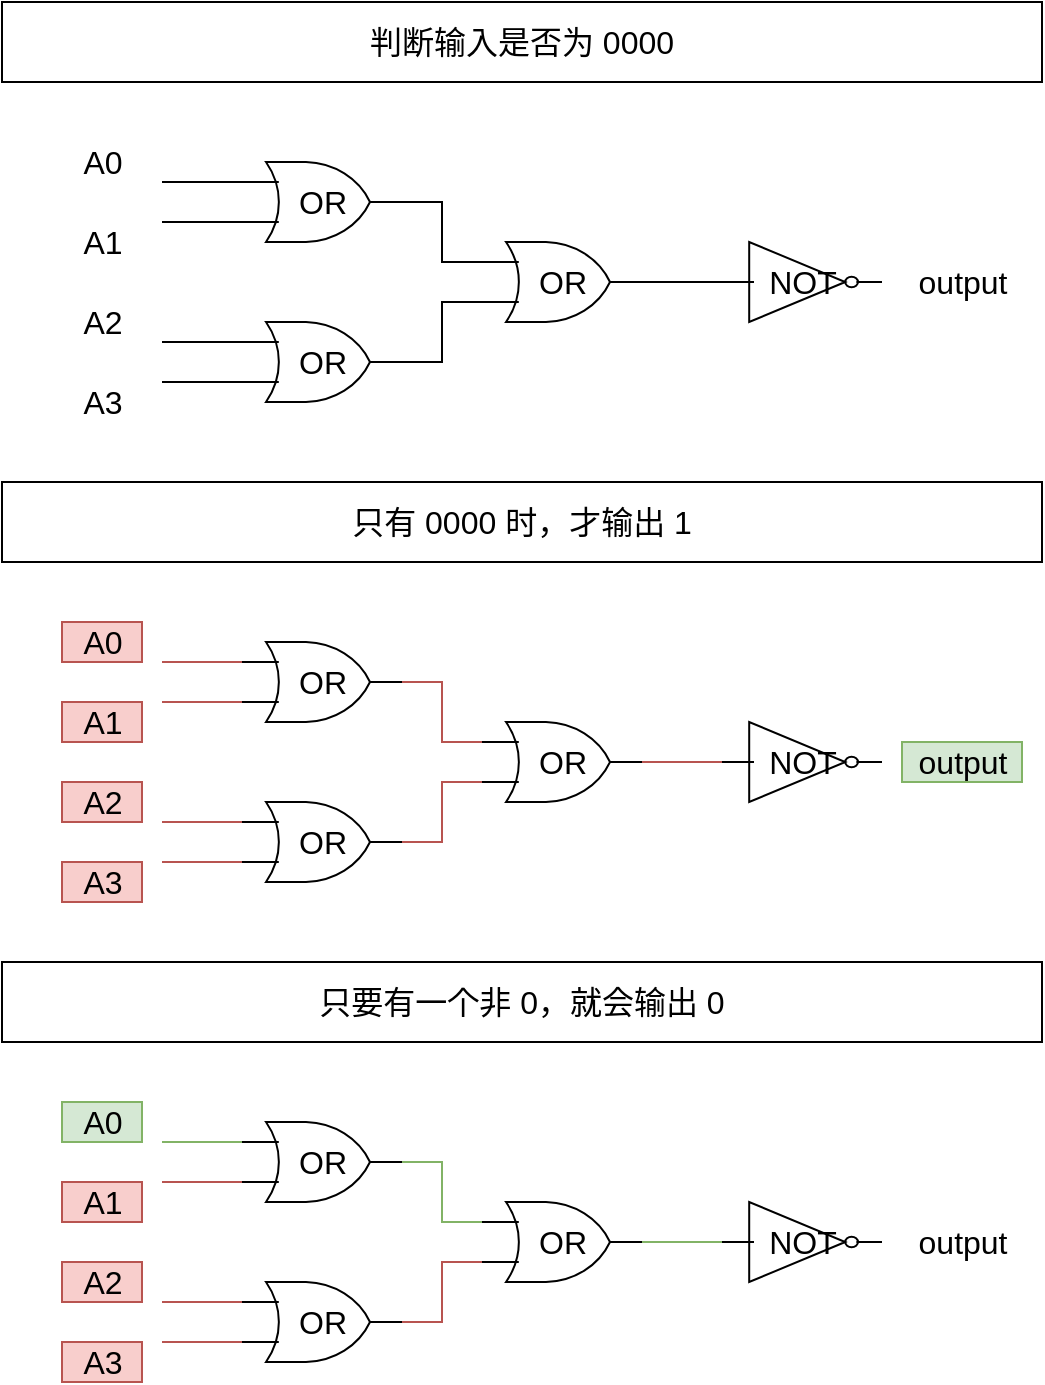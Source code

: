 <mxfile version="17.4.2" type="device"><diagram id="n6hgCIsgHHgJlaZAjlak" name="第 1 页"><mxGraphModel dx="1088" dy="843" grid="1" gridSize="10" guides="0" tooltips="1" connect="0" arrows="0" fold="1" page="1" pageScale="1" pageWidth="827" pageHeight="1169" math="0" shadow="0"><root><mxCell id="0"/><mxCell id="1" parent="0"/><mxCell id="F6OwMF9K-Et9H6-uw7Gl-1" value="判断输入是否为 0000" style="rounded=0;whiteSpace=wrap;html=1;fontSize=16;strokeColor=#000000;fillColor=none;container=0;" parent="1" vertex="1"><mxGeometry x="40" y="40" width="520" height="40" as="geometry"/></mxCell><mxCell id="F6OwMF9K-Et9H6-uw7Gl-2" value="NOT" style="verticalLabelPosition=middle;shadow=0;dashed=0;align=center;html=1;verticalAlign=middle;shape=mxgraph.electrical.logic_gates.inverter_2;fontSize=16;strokeColor=#000000;fillColor=none;labelPosition=center;container=0;" parent="1" vertex="1"><mxGeometry x="400" y="160" width="80" height="40" as="geometry"/></mxCell><mxCell id="F6OwMF9K-Et9H6-uw7Gl-3" value="OR" style="verticalLabelPosition=middle;shadow=0;dashed=0;align=center;html=1;verticalAlign=middle;shape=mxgraph.electrical.logic_gates.logic_gate;operation=or;fontSize=16;strokeColor=#000000;fillColor=none;labelPosition=center;container=0;" parent="1" vertex="1"><mxGeometry x="160" y="200" width="80" height="40" as="geometry"/></mxCell><mxCell id="F6OwMF9K-Et9H6-uw7Gl-4" value="OR" style="verticalLabelPosition=middle;shadow=0;dashed=0;align=center;html=1;verticalAlign=middle;shape=mxgraph.electrical.logic_gates.logic_gate;operation=or;fontSize=16;strokeColor=#000000;fillColor=none;labelPosition=center;container=0;" parent="1" vertex="1"><mxGeometry x="160" y="120" width="80" height="40" as="geometry"/></mxCell><mxCell id="F6OwMF9K-Et9H6-uw7Gl-5" value="OR" style="verticalLabelPosition=middle;shadow=0;dashed=0;align=center;html=1;verticalAlign=middle;shape=mxgraph.electrical.logic_gates.logic_gate;operation=or;fontSize=16;strokeColor=#000000;fillColor=none;labelPosition=center;container=0;" parent="1" vertex="1"><mxGeometry x="280" y="160" width="80" height="40" as="geometry"/></mxCell><mxCell id="F6OwMF9K-Et9H6-uw7Gl-6" value="" style="endArrow=none;html=1;rounded=0;fontSize=16;edgeStyle=elbowEdgeStyle;exitX=1;exitY=0.5;exitDx=0;exitDy=0;exitPerimeter=0;entryX=0;entryY=0.25;entryDx=0;entryDy=0;entryPerimeter=0;" parent="1" source="F6OwMF9K-Et9H6-uw7Gl-4" target="F6OwMF9K-Et9H6-uw7Gl-5" edge="1"><mxGeometry width="50" height="50" relative="1" as="geometry"><mxPoint x="280" y="120" as="sourcePoint"/><mxPoint x="260" y="180" as="targetPoint"/></mxGeometry></mxCell><mxCell id="F6OwMF9K-Et9H6-uw7Gl-7" value="" style="endArrow=none;html=1;rounded=0;fontSize=16;edgeStyle=elbowEdgeStyle;entryX=0;entryY=0.75;entryDx=0;entryDy=0;entryPerimeter=0;exitX=1;exitY=0.5;exitDx=0;exitDy=0;exitPerimeter=0;" parent="1" source="F6OwMF9K-Et9H6-uw7Gl-3" target="F6OwMF9K-Et9H6-uw7Gl-5" edge="1"><mxGeometry width="50" height="50" relative="1" as="geometry"><mxPoint x="250" y="220" as="sourcePoint"/><mxPoint x="270" y="180" as="targetPoint"/></mxGeometry></mxCell><mxCell id="F6OwMF9K-Et9H6-uw7Gl-9" value="" style="endArrow=none;html=1;rounded=0;fontSize=16;entryX=0;entryY=0.5;entryDx=0;entryDy=0;entryPerimeter=0;exitX=1;exitY=0.5;exitDx=0;exitDy=0;exitPerimeter=0;" parent="1" source="F6OwMF9K-Et9H6-uw7Gl-5" target="F6OwMF9K-Et9H6-uw7Gl-2" edge="1"><mxGeometry width="50" height="50" relative="1" as="geometry"><mxPoint x="380" y="200" as="sourcePoint"/><mxPoint x="390" y="190" as="targetPoint"/></mxGeometry></mxCell><mxCell id="F6OwMF9K-Et9H6-uw7Gl-10" value="A0" style="text;html=1;align=center;verticalAlign=middle;resizable=0;points=[];autosize=1;strokeColor=none;fillColor=none;fontSize=16;" parent="1" vertex="1"><mxGeometry x="70" y="110" width="40" height="20" as="geometry"/></mxCell><mxCell id="F6OwMF9K-Et9H6-uw7Gl-11" value="" style="endArrow=none;html=1;rounded=0;fontSize=16;entryX=0;entryY=0.25;entryDx=0;entryDy=0;entryPerimeter=0;" parent="1" target="F6OwMF9K-Et9H6-uw7Gl-4" edge="1"><mxGeometry width="50" height="50" relative="1" as="geometry"><mxPoint x="120" y="130" as="sourcePoint"/><mxPoint x="150" y="120" as="targetPoint"/></mxGeometry></mxCell><mxCell id="F6OwMF9K-Et9H6-uw7Gl-12" value="" style="endArrow=none;html=1;rounded=0;fontSize=16;entryX=0;entryY=0.75;entryDx=0;entryDy=0;entryPerimeter=0;" parent="1" target="F6OwMF9K-Et9H6-uw7Gl-4" edge="1"><mxGeometry width="50" height="50" relative="1" as="geometry"><mxPoint x="120" y="150" as="sourcePoint"/><mxPoint x="150" y="170" as="targetPoint"/></mxGeometry></mxCell><mxCell id="F6OwMF9K-Et9H6-uw7Gl-13" value="" style="endArrow=none;html=1;rounded=0;fontSize=16;entryX=0;entryY=0.25;entryDx=0;entryDy=0;entryPerimeter=0;" parent="1" target="F6OwMF9K-Et9H6-uw7Gl-3" edge="1"><mxGeometry width="50" height="50" relative="1" as="geometry"><mxPoint x="120" y="210" as="sourcePoint"/><mxPoint x="140" y="190" as="targetPoint"/></mxGeometry></mxCell><mxCell id="F6OwMF9K-Et9H6-uw7Gl-14" value="" style="endArrow=none;html=1;rounded=0;fontSize=16;entryX=0;entryY=0.75;entryDx=0;entryDy=0;entryPerimeter=0;" parent="1" target="F6OwMF9K-Et9H6-uw7Gl-3" edge="1"><mxGeometry width="50" height="50" relative="1" as="geometry"><mxPoint x="120" y="230" as="sourcePoint"/><mxPoint x="150" y="240" as="targetPoint"/></mxGeometry></mxCell><mxCell id="F6OwMF9K-Et9H6-uw7Gl-15" value="A1" style="text;html=1;align=center;verticalAlign=middle;resizable=0;points=[];autosize=1;strokeColor=none;fillColor=none;fontSize=16;" parent="1" vertex="1"><mxGeometry x="70" y="150" width="40" height="20" as="geometry"/></mxCell><mxCell id="F6OwMF9K-Et9H6-uw7Gl-16" value="A2" style="text;html=1;align=center;verticalAlign=middle;resizable=0;points=[];autosize=1;strokeColor=none;fillColor=none;fontSize=16;" parent="1" vertex="1"><mxGeometry x="70" y="190" width="40" height="20" as="geometry"/></mxCell><mxCell id="F6OwMF9K-Et9H6-uw7Gl-17" value="A3" style="text;html=1;align=center;verticalAlign=middle;resizable=0;points=[];autosize=1;strokeColor=none;fillColor=none;fontSize=16;" parent="1" vertex="1"><mxGeometry x="70" y="230" width="40" height="20" as="geometry"/></mxCell><mxCell id="F6OwMF9K-Et9H6-uw7Gl-19" value="output" style="text;html=1;align=center;verticalAlign=middle;resizable=0;points=[];autosize=1;strokeColor=none;fillColor=none;fontSize=16;" parent="1" vertex="1"><mxGeometry x="490" y="170" width="60" height="20" as="geometry"/></mxCell><mxCell id="F6OwMF9K-Et9H6-uw7Gl-20" value="只有 0000 时，才输出 1" style="rounded=0;whiteSpace=wrap;html=1;fontSize=16;strokeColor=#000000;fillColor=none;container=0;" parent="1" vertex="1"><mxGeometry x="40" y="280" width="520" height="40" as="geometry"/></mxCell><mxCell id="F6OwMF9K-Et9H6-uw7Gl-21" value="NOT" style="verticalLabelPosition=middle;shadow=0;dashed=0;align=center;html=1;verticalAlign=middle;shape=mxgraph.electrical.logic_gates.inverter_2;fontSize=16;strokeColor=#000000;fillColor=none;labelPosition=center;container=0;" parent="1" vertex="1"><mxGeometry x="400" y="400" width="80" height="40" as="geometry"/></mxCell><mxCell id="F6OwMF9K-Et9H6-uw7Gl-22" value="OR" style="verticalLabelPosition=middle;shadow=0;dashed=0;align=center;html=1;verticalAlign=middle;shape=mxgraph.electrical.logic_gates.logic_gate;operation=or;fontSize=16;strokeColor=#000000;fillColor=none;labelPosition=center;container=0;" parent="1" vertex="1"><mxGeometry x="160" y="440" width="80" height="40" as="geometry"/></mxCell><mxCell id="F6OwMF9K-Et9H6-uw7Gl-23" value="OR" style="verticalLabelPosition=middle;shadow=0;dashed=0;align=center;html=1;verticalAlign=middle;shape=mxgraph.electrical.logic_gates.logic_gate;operation=or;fontSize=16;strokeColor=#000000;fillColor=none;labelPosition=center;container=0;" parent="1" vertex="1"><mxGeometry x="160" y="360" width="80" height="40" as="geometry"/></mxCell><mxCell id="F6OwMF9K-Et9H6-uw7Gl-24" value="OR" style="verticalLabelPosition=middle;shadow=0;dashed=0;align=center;html=1;verticalAlign=middle;shape=mxgraph.electrical.logic_gates.logic_gate;operation=or;fontSize=16;strokeColor=#000000;fillColor=none;labelPosition=center;container=0;" parent="1" vertex="1"><mxGeometry x="280" y="400" width="80" height="40" as="geometry"/></mxCell><mxCell id="F6OwMF9K-Et9H6-uw7Gl-25" value="" style="endArrow=none;html=1;rounded=0;fontSize=16;fillColor=#f8cecc;strokeColor=#b85450;edgeStyle=elbowEdgeStyle;" parent="1" edge="1"><mxGeometry width="50" height="50" relative="1" as="geometry"><mxPoint x="240" y="380.0" as="sourcePoint"/><mxPoint x="280" y="410" as="targetPoint"/></mxGeometry></mxCell><mxCell id="F6OwMF9K-Et9H6-uw7Gl-26" value="" style="endArrow=none;html=1;rounded=0;fontSize=16;fillColor=#f8cecc;strokeColor=#b85450;edgeStyle=elbowEdgeStyle;" parent="1" edge="1"><mxGeometry width="50" height="50" relative="1" as="geometry"><mxPoint x="240" y="460" as="sourcePoint"/><mxPoint x="280" y="430" as="targetPoint"/></mxGeometry></mxCell><mxCell id="F6OwMF9K-Et9H6-uw7Gl-27" value="" style="endArrow=none;html=1;rounded=0;fontSize=16;fillColor=#f8cecc;strokeColor=#b85450;" parent="1" edge="1"><mxGeometry width="50" height="50" relative="1" as="geometry"><mxPoint x="360" y="420.0" as="sourcePoint"/><mxPoint x="400" y="420.0" as="targetPoint"/></mxGeometry></mxCell><mxCell id="F6OwMF9K-Et9H6-uw7Gl-28" value="A0" style="text;html=1;align=center;verticalAlign=middle;resizable=0;points=[];autosize=1;strokeColor=#b85450;fillColor=#f8cecc;fontSize=16;" parent="1" vertex="1"><mxGeometry x="70" y="350" width="40" height="20" as="geometry"/></mxCell><mxCell id="F6OwMF9K-Et9H6-uw7Gl-29" value="" style="endArrow=none;html=1;rounded=0;fontSize=16;fillColor=#f8cecc;strokeColor=#b85450;" parent="1" edge="1"><mxGeometry width="50" height="50" relative="1" as="geometry"><mxPoint x="120" y="370.0" as="sourcePoint"/><mxPoint x="160.0" y="370.0" as="targetPoint"/></mxGeometry></mxCell><mxCell id="F6OwMF9K-Et9H6-uw7Gl-30" value="" style="endArrow=none;html=1;rounded=0;fontSize=16;fillColor=#f8cecc;strokeColor=#b85450;" parent="1" edge="1"><mxGeometry width="50" height="50" relative="1" as="geometry"><mxPoint x="120" y="390.0" as="sourcePoint"/><mxPoint x="160.0" y="390.0" as="targetPoint"/></mxGeometry></mxCell><mxCell id="F6OwMF9K-Et9H6-uw7Gl-31" value="" style="endArrow=none;html=1;rounded=0;fontSize=16;fillColor=#f8cecc;strokeColor=#b85450;" parent="1" edge="1"><mxGeometry width="50" height="50" relative="1" as="geometry"><mxPoint x="120" y="450.0" as="sourcePoint"/><mxPoint x="160.0" y="450.0" as="targetPoint"/></mxGeometry></mxCell><mxCell id="F6OwMF9K-Et9H6-uw7Gl-32" value="" style="endArrow=none;html=1;rounded=0;fontSize=16;fillColor=#f8cecc;strokeColor=#b85450;" parent="1" edge="1"><mxGeometry width="50" height="50" relative="1" as="geometry"><mxPoint x="120" y="470.0" as="sourcePoint"/><mxPoint x="160.0" y="470.0" as="targetPoint"/></mxGeometry></mxCell><mxCell id="F6OwMF9K-Et9H6-uw7Gl-33" value="A1" style="text;html=1;align=center;verticalAlign=middle;resizable=0;points=[];autosize=1;strokeColor=#b85450;fillColor=#f8cecc;fontSize=16;" parent="1" vertex="1"><mxGeometry x="70" y="390" width="40" height="20" as="geometry"/></mxCell><mxCell id="F6OwMF9K-Et9H6-uw7Gl-34" value="A2" style="text;html=1;align=center;verticalAlign=middle;resizable=0;points=[];autosize=1;strokeColor=#b85450;fillColor=#f8cecc;fontSize=16;" parent="1" vertex="1"><mxGeometry x="70" y="430" width="40" height="20" as="geometry"/></mxCell><mxCell id="F6OwMF9K-Et9H6-uw7Gl-35" value="A3" style="text;html=1;align=center;verticalAlign=middle;resizable=0;points=[];autosize=1;strokeColor=#b85450;fillColor=#f8cecc;fontSize=16;" parent="1" vertex="1"><mxGeometry x="70" y="470" width="40" height="20" as="geometry"/></mxCell><mxCell id="F6OwMF9K-Et9H6-uw7Gl-37" value="output" style="text;html=1;align=center;verticalAlign=middle;resizable=0;points=[];autosize=1;strokeColor=#82b366;fillColor=#d5e8d4;fontSize=16;" parent="1" vertex="1"><mxGeometry x="490" y="410" width="60" height="20" as="geometry"/></mxCell><mxCell id="F6OwMF9K-Et9H6-uw7Gl-38" value="只要有一个非 0，就会输出 0" style="rounded=0;whiteSpace=wrap;html=1;fontSize=16;strokeColor=#000000;fillColor=none;container=0;" parent="1" vertex="1"><mxGeometry x="40" y="520" width="520" height="40" as="geometry"/></mxCell><mxCell id="F6OwMF9K-Et9H6-uw7Gl-39" value="NOT" style="verticalLabelPosition=middle;shadow=0;dashed=0;align=center;html=1;verticalAlign=middle;shape=mxgraph.electrical.logic_gates.inverter_2;fontSize=16;strokeColor=#000000;fillColor=none;labelPosition=center;container=0;" parent="1" vertex="1"><mxGeometry x="400" y="640" width="80" height="40" as="geometry"/></mxCell><mxCell id="F6OwMF9K-Et9H6-uw7Gl-40" value="OR" style="verticalLabelPosition=middle;shadow=0;dashed=0;align=center;html=1;verticalAlign=middle;shape=mxgraph.electrical.logic_gates.logic_gate;operation=or;fontSize=16;strokeColor=#000000;fillColor=none;labelPosition=center;container=0;" parent="1" vertex="1"><mxGeometry x="160" y="680" width="80" height="40" as="geometry"/></mxCell><mxCell id="F6OwMF9K-Et9H6-uw7Gl-41" value="OR" style="verticalLabelPosition=middle;shadow=0;dashed=0;align=center;html=1;verticalAlign=middle;shape=mxgraph.electrical.logic_gates.logic_gate;operation=or;fontSize=16;strokeColor=#000000;fillColor=none;labelPosition=center;container=0;" parent="1" vertex="1"><mxGeometry x="160" y="600" width="80" height="40" as="geometry"/></mxCell><mxCell id="F6OwMF9K-Et9H6-uw7Gl-42" value="OR" style="verticalLabelPosition=middle;shadow=0;dashed=0;align=center;html=1;verticalAlign=middle;shape=mxgraph.electrical.logic_gates.logic_gate;operation=or;fontSize=16;strokeColor=#000000;fillColor=none;labelPosition=center;container=0;" parent="1" vertex="1"><mxGeometry x="280" y="640" width="80" height="40" as="geometry"/></mxCell><mxCell id="F6OwMF9K-Et9H6-uw7Gl-43" value="" style="endArrow=none;html=1;rounded=0;fontSize=16;fillColor=#d5e8d4;strokeColor=#82b366;edgeStyle=elbowEdgeStyle;" parent="1" edge="1"><mxGeometry width="50" height="50" relative="1" as="geometry"><mxPoint x="240" y="620.0" as="sourcePoint"/><mxPoint x="280" y="650" as="targetPoint"/></mxGeometry></mxCell><mxCell id="F6OwMF9K-Et9H6-uw7Gl-44" value="" style="endArrow=none;html=1;rounded=0;fontSize=16;fillColor=#f8cecc;strokeColor=#b85450;edgeStyle=elbowEdgeStyle;" parent="1" edge="1"><mxGeometry width="50" height="50" relative="1" as="geometry"><mxPoint x="240" y="700" as="sourcePoint"/><mxPoint x="280" y="670" as="targetPoint"/></mxGeometry></mxCell><mxCell id="F6OwMF9K-Et9H6-uw7Gl-45" value="" style="endArrow=none;html=1;rounded=0;fontSize=16;fillColor=#d5e8d4;strokeColor=#82b366;" parent="1" edge="1"><mxGeometry width="50" height="50" relative="1" as="geometry"><mxPoint x="360" y="660.0" as="sourcePoint"/><mxPoint x="400" y="660.0" as="targetPoint"/></mxGeometry></mxCell><mxCell id="F6OwMF9K-Et9H6-uw7Gl-46" value="A0" style="text;html=1;align=center;verticalAlign=middle;resizable=0;points=[];autosize=1;strokeColor=#82b366;fillColor=#d5e8d4;fontSize=16;" parent="1" vertex="1"><mxGeometry x="70" y="590" width="40" height="20" as="geometry"/></mxCell><mxCell id="F6OwMF9K-Et9H6-uw7Gl-47" value="" style="endArrow=none;html=1;rounded=0;fontSize=16;fillColor=#d5e8d4;strokeColor=#82b366;" parent="1" edge="1"><mxGeometry width="50" height="50" relative="1" as="geometry"><mxPoint x="120" y="610.0" as="sourcePoint"/><mxPoint x="160" y="610.0" as="targetPoint"/></mxGeometry></mxCell><mxCell id="F6OwMF9K-Et9H6-uw7Gl-48" value="" style="endArrow=none;html=1;rounded=0;fontSize=16;fillColor=#f8cecc;strokeColor=#b85450;" parent="1" edge="1"><mxGeometry width="50" height="50" relative="1" as="geometry"><mxPoint x="120" y="630.0" as="sourcePoint"/><mxPoint x="160" y="630.0" as="targetPoint"/></mxGeometry></mxCell><mxCell id="F6OwMF9K-Et9H6-uw7Gl-49" value="" style="endArrow=none;html=1;rounded=0;fontSize=16;fillColor=#f8cecc;strokeColor=#b85450;" parent="1" edge="1"><mxGeometry width="50" height="50" relative="1" as="geometry"><mxPoint x="120" y="690.0" as="sourcePoint"/><mxPoint x="160" y="690.0" as="targetPoint"/></mxGeometry></mxCell><mxCell id="F6OwMF9K-Et9H6-uw7Gl-50" value="" style="endArrow=none;html=1;rounded=0;fontSize=16;fillColor=#f8cecc;strokeColor=#b85450;" parent="1" edge="1"><mxGeometry width="50" height="50" relative="1" as="geometry"><mxPoint x="120" y="710.0" as="sourcePoint"/><mxPoint x="160" y="710.0" as="targetPoint"/></mxGeometry></mxCell><mxCell id="F6OwMF9K-Et9H6-uw7Gl-51" value="A1" style="text;html=1;align=center;verticalAlign=middle;resizable=0;points=[];autosize=1;strokeColor=#b85450;fillColor=#f8cecc;fontSize=16;" parent="1" vertex="1"><mxGeometry x="70" y="630" width="40" height="20" as="geometry"/></mxCell><mxCell id="F6OwMF9K-Et9H6-uw7Gl-52" value="A2" style="text;html=1;align=center;verticalAlign=middle;resizable=0;points=[];autosize=1;strokeColor=#b85450;fillColor=#f8cecc;fontSize=16;" parent="1" vertex="1"><mxGeometry x="70" y="670" width="40" height="20" as="geometry"/></mxCell><mxCell id="F6OwMF9K-Et9H6-uw7Gl-53" value="A3" style="text;html=1;align=center;verticalAlign=middle;resizable=0;points=[];autosize=1;strokeColor=#b85450;fillColor=#f8cecc;fontSize=16;" parent="1" vertex="1"><mxGeometry x="70" y="710" width="40" height="20" as="geometry"/></mxCell><mxCell id="F6OwMF9K-Et9H6-uw7Gl-55" value="output" style="text;html=1;align=center;verticalAlign=middle;resizable=0;points=[];autosize=1;strokeColor=none;fillColor=none;fontSize=16;" parent="1" vertex="1"><mxGeometry x="490" y="650" width="60" height="20" as="geometry"/></mxCell></root></mxGraphModel></diagram></mxfile>